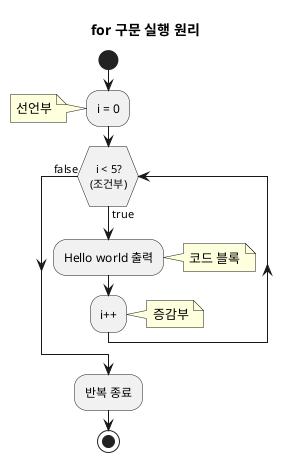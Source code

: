 @startuml

title for 구문 실행 원리


start

:i = 0;
note left: 선언부

while (\n  i < 5?\n(조건부)\n)  is (true)
  :Hello world 출력;
  note right: 코드 블록
  :i++;
  note right: 증감부
endwhile (false)

:반복 종료;

stop

@enduml
